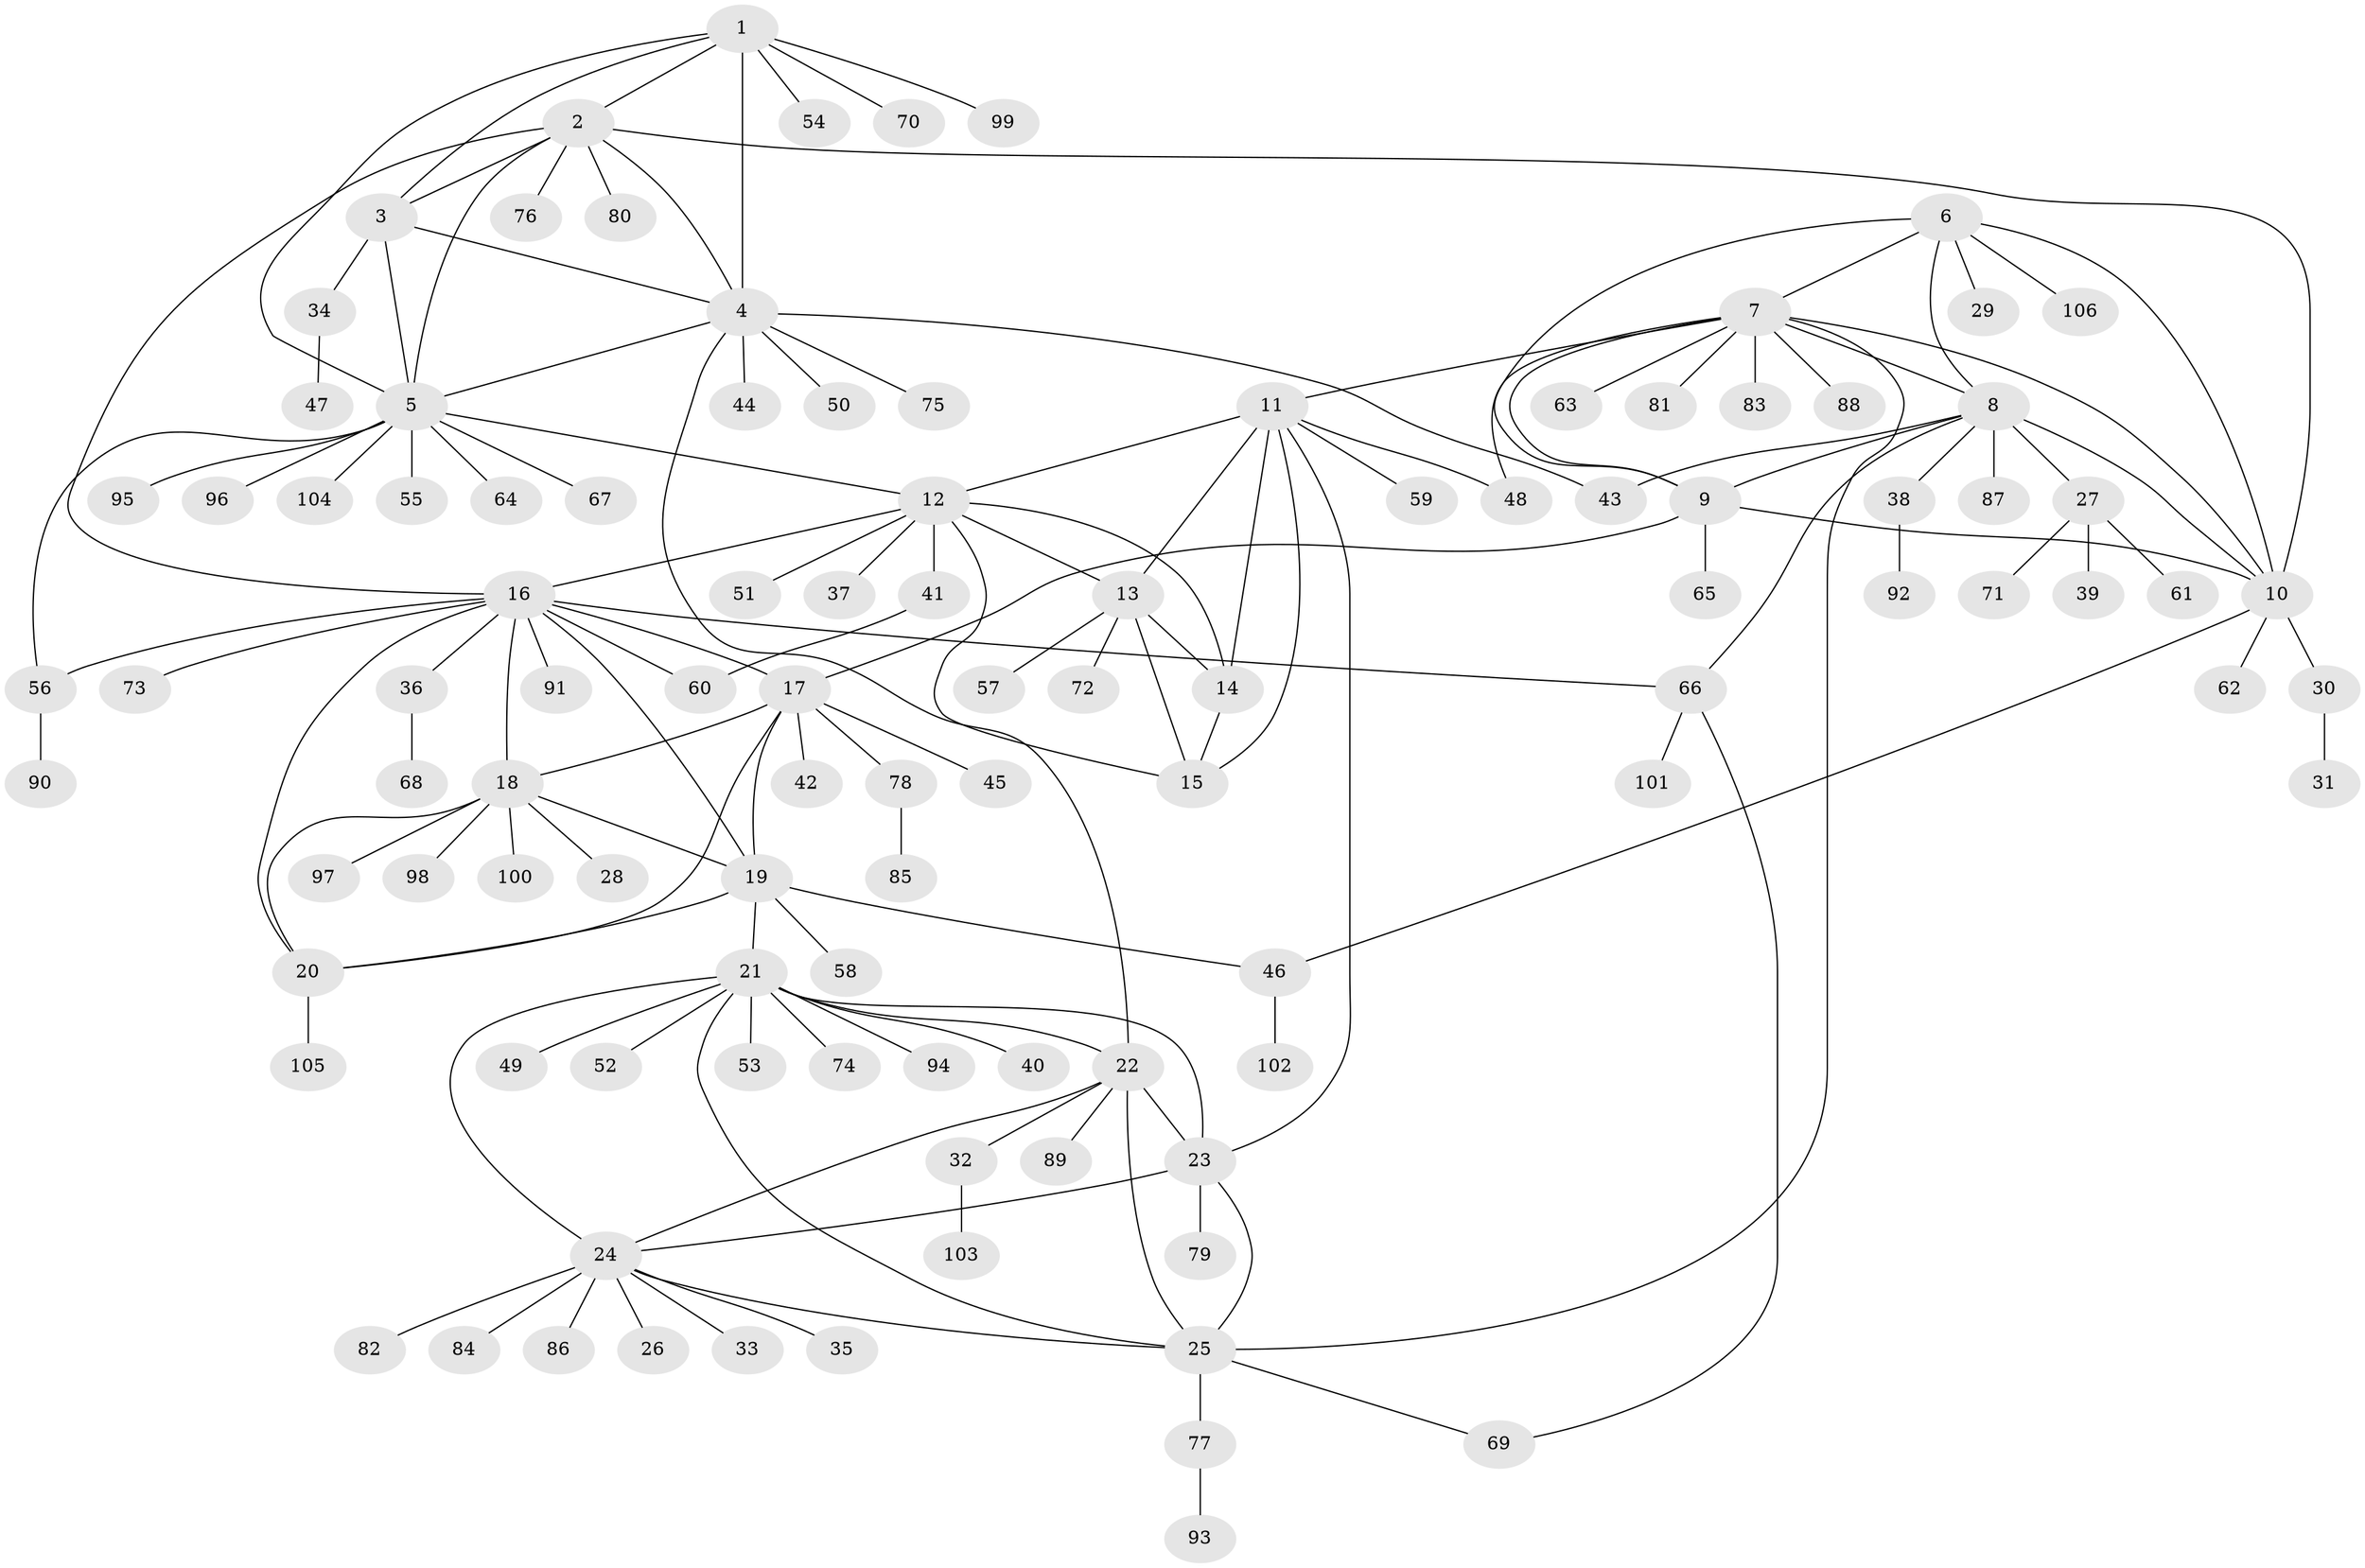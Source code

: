 // coarse degree distribution, {7: 0.02702702702702703, 8: 0.05405405405405406, 5: 0.04054054054054054, 9: 0.04054054054054054, 12: 0.02702702702702703, 6: 0.06756756756756757, 4: 0.02702702702702703, 1: 0.581081081081081, 2: 0.12162162162162163, 3: 0.013513513513513514}
// Generated by graph-tools (version 1.1) at 2025/19/03/04/25 18:19:36]
// undirected, 106 vertices, 148 edges
graph export_dot {
graph [start="1"]
  node [color=gray90,style=filled];
  1;
  2;
  3;
  4;
  5;
  6;
  7;
  8;
  9;
  10;
  11;
  12;
  13;
  14;
  15;
  16;
  17;
  18;
  19;
  20;
  21;
  22;
  23;
  24;
  25;
  26;
  27;
  28;
  29;
  30;
  31;
  32;
  33;
  34;
  35;
  36;
  37;
  38;
  39;
  40;
  41;
  42;
  43;
  44;
  45;
  46;
  47;
  48;
  49;
  50;
  51;
  52;
  53;
  54;
  55;
  56;
  57;
  58;
  59;
  60;
  61;
  62;
  63;
  64;
  65;
  66;
  67;
  68;
  69;
  70;
  71;
  72;
  73;
  74;
  75;
  76;
  77;
  78;
  79;
  80;
  81;
  82;
  83;
  84;
  85;
  86;
  87;
  88;
  89;
  90;
  91;
  92;
  93;
  94;
  95;
  96;
  97;
  98;
  99;
  100;
  101;
  102;
  103;
  104;
  105;
  106;
  1 -- 2;
  1 -- 3;
  1 -- 4;
  1 -- 5;
  1 -- 54;
  1 -- 70;
  1 -- 99;
  2 -- 3;
  2 -- 4;
  2 -- 5;
  2 -- 10;
  2 -- 16;
  2 -- 76;
  2 -- 80;
  3 -- 4;
  3 -- 5;
  3 -- 34;
  4 -- 5;
  4 -- 22;
  4 -- 43;
  4 -- 44;
  4 -- 50;
  4 -- 75;
  5 -- 12;
  5 -- 55;
  5 -- 56;
  5 -- 64;
  5 -- 67;
  5 -- 95;
  5 -- 96;
  5 -- 104;
  6 -- 7;
  6 -- 8;
  6 -- 9;
  6 -- 10;
  6 -- 29;
  6 -- 106;
  7 -- 8;
  7 -- 9;
  7 -- 10;
  7 -- 11;
  7 -- 25;
  7 -- 48;
  7 -- 63;
  7 -- 81;
  7 -- 83;
  7 -- 88;
  8 -- 9;
  8 -- 10;
  8 -- 27;
  8 -- 38;
  8 -- 43;
  8 -- 66;
  8 -- 87;
  9 -- 10;
  9 -- 17;
  9 -- 65;
  10 -- 30;
  10 -- 46;
  10 -- 62;
  11 -- 12;
  11 -- 13;
  11 -- 14;
  11 -- 15;
  11 -- 23;
  11 -- 48;
  11 -- 59;
  12 -- 13;
  12 -- 14;
  12 -- 15;
  12 -- 16;
  12 -- 37;
  12 -- 41;
  12 -- 51;
  13 -- 14;
  13 -- 15;
  13 -- 57;
  13 -- 72;
  14 -- 15;
  16 -- 17;
  16 -- 18;
  16 -- 19;
  16 -- 20;
  16 -- 36;
  16 -- 56;
  16 -- 60;
  16 -- 66;
  16 -- 73;
  16 -- 91;
  17 -- 18;
  17 -- 19;
  17 -- 20;
  17 -- 42;
  17 -- 45;
  17 -- 78;
  18 -- 19;
  18 -- 20;
  18 -- 28;
  18 -- 97;
  18 -- 98;
  18 -- 100;
  19 -- 20;
  19 -- 21;
  19 -- 46;
  19 -- 58;
  20 -- 105;
  21 -- 22;
  21 -- 23;
  21 -- 24;
  21 -- 25;
  21 -- 40;
  21 -- 49;
  21 -- 52;
  21 -- 53;
  21 -- 74;
  21 -- 94;
  22 -- 23;
  22 -- 24;
  22 -- 25;
  22 -- 32;
  22 -- 89;
  23 -- 24;
  23 -- 25;
  23 -- 79;
  24 -- 25;
  24 -- 26;
  24 -- 33;
  24 -- 35;
  24 -- 82;
  24 -- 84;
  24 -- 86;
  25 -- 69;
  25 -- 77;
  27 -- 39;
  27 -- 61;
  27 -- 71;
  30 -- 31;
  32 -- 103;
  34 -- 47;
  36 -- 68;
  38 -- 92;
  41 -- 60;
  46 -- 102;
  56 -- 90;
  66 -- 69;
  66 -- 101;
  77 -- 93;
  78 -- 85;
}
